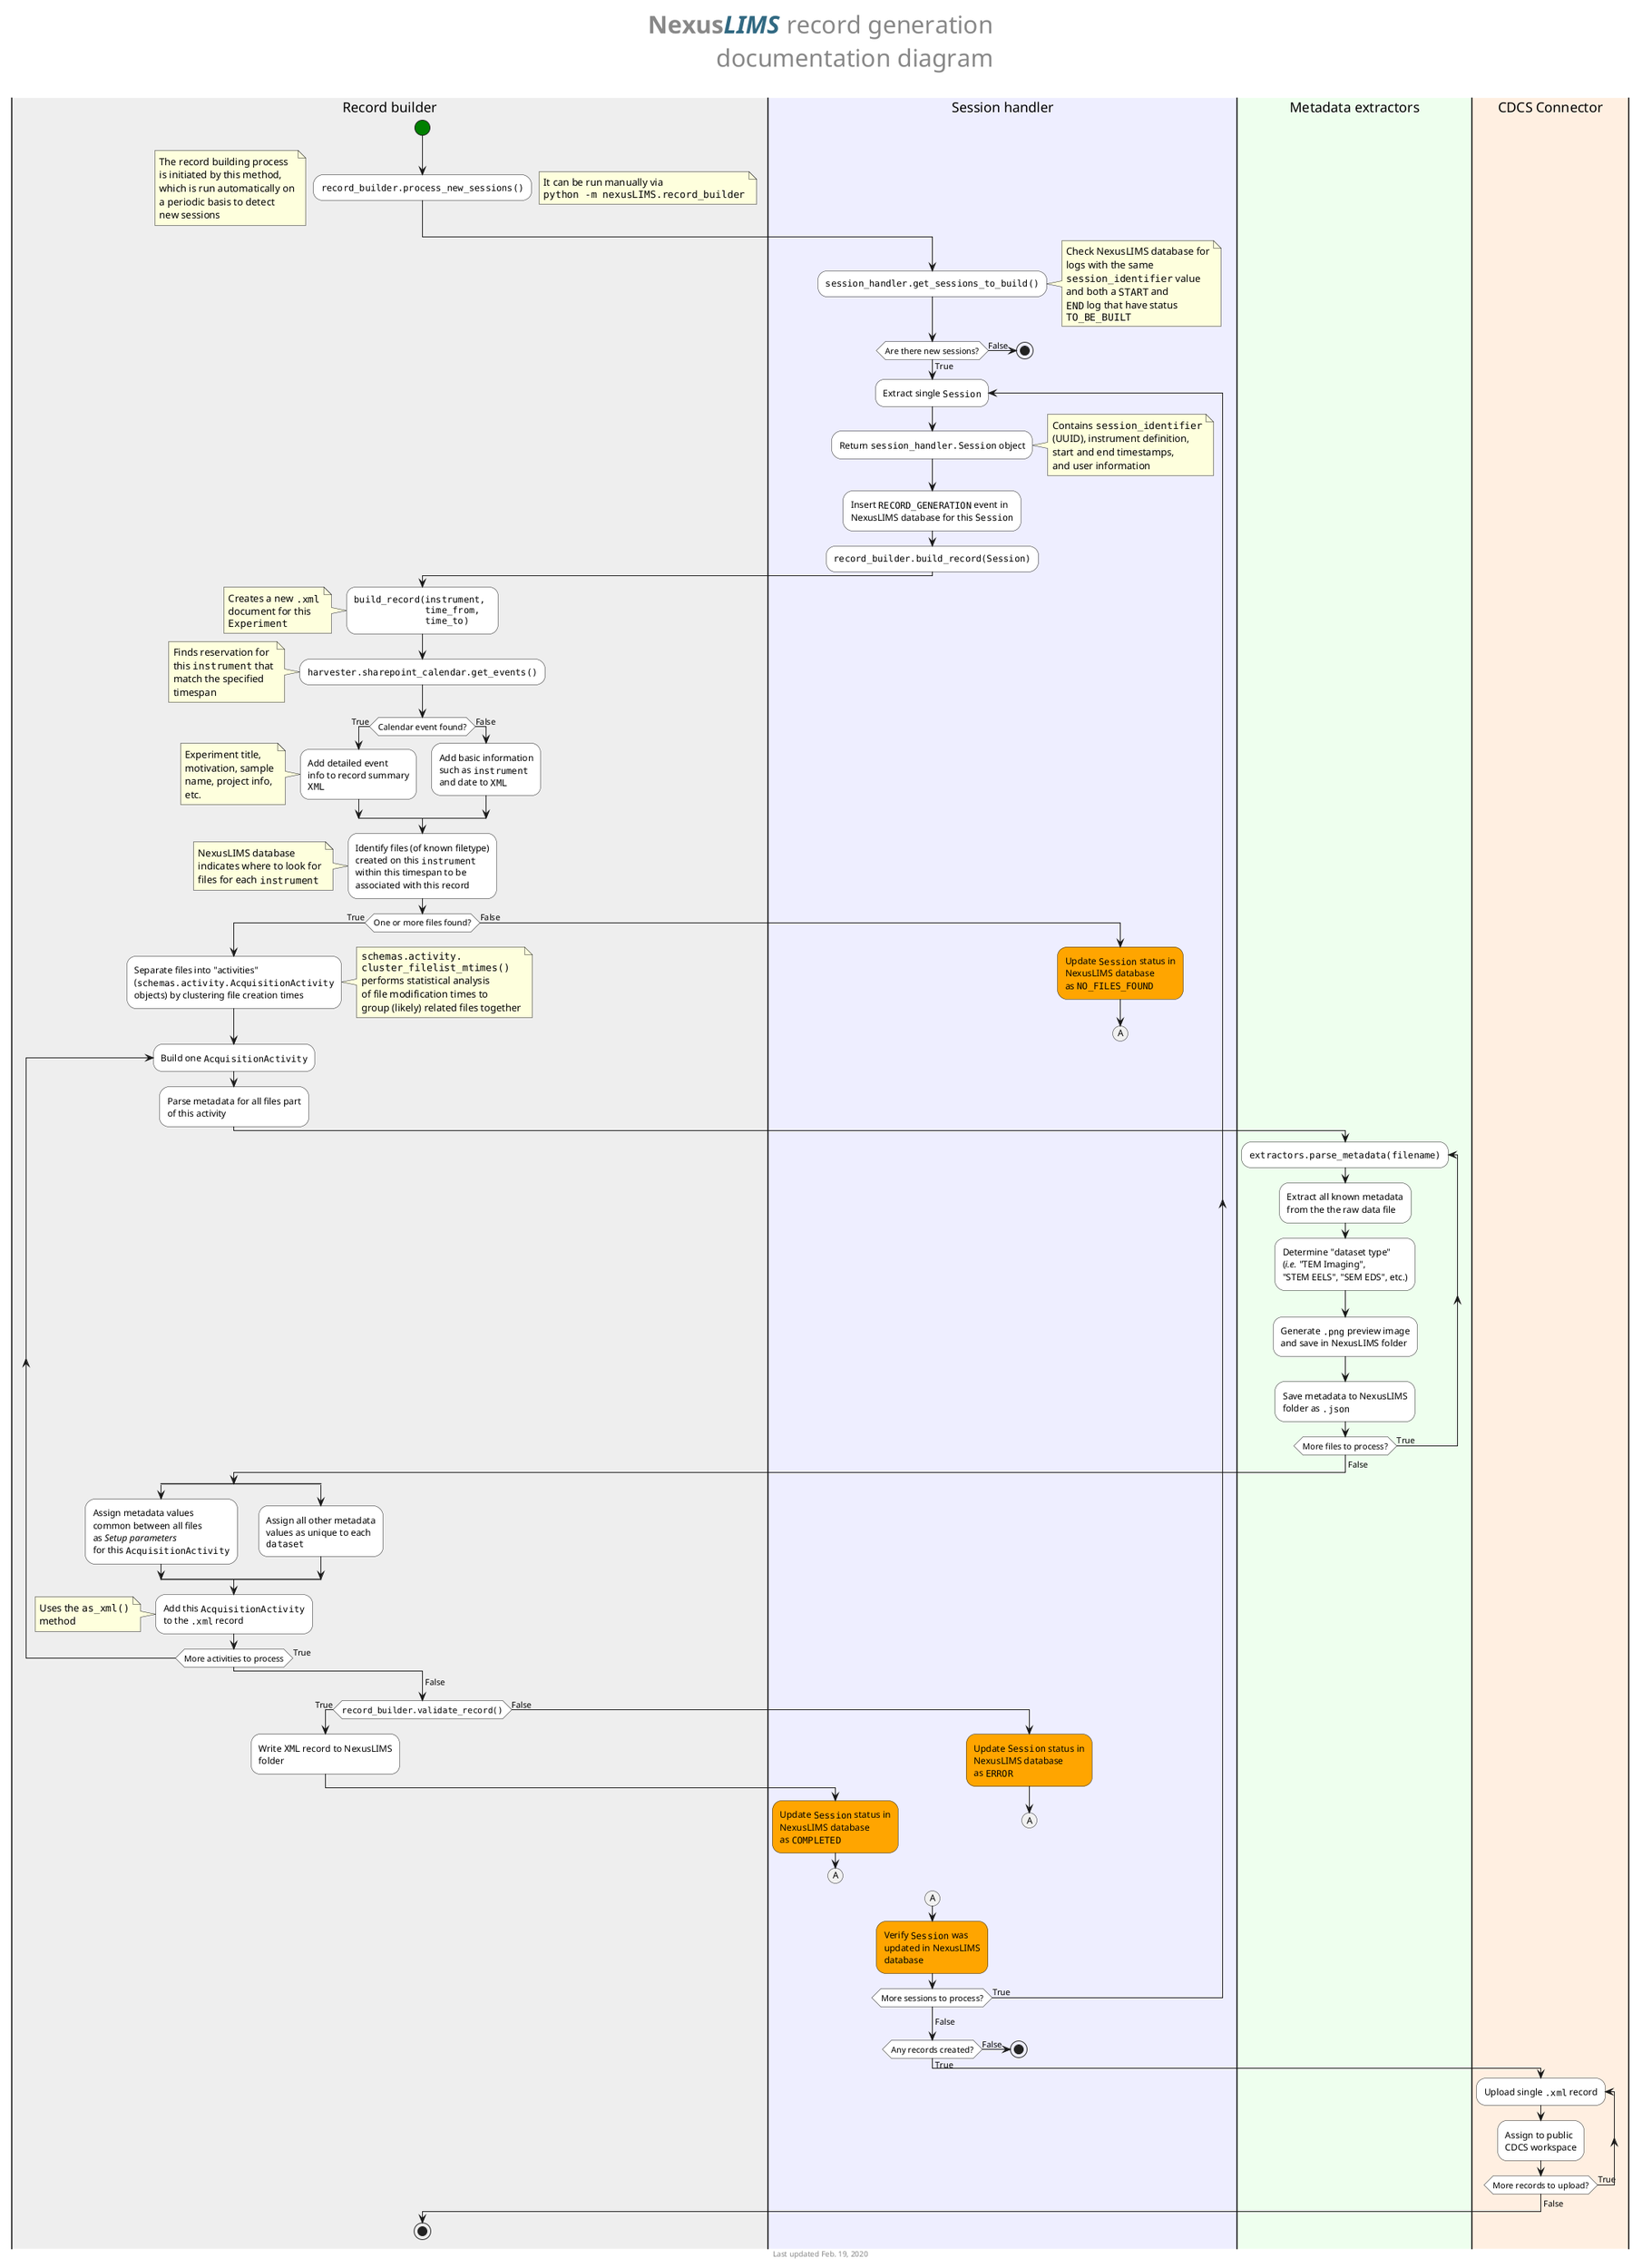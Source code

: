 @startuml
skinparam ConditionEndStyle hline
skinparam ActivityBackgroundColor #ffffff
skinparam ActivityStartColor green
skinparam ActivityEndColor red
skinparam linetype polyline
skinparam linetype ortho

center header
<font size=32><b>Nexus<font color=#316982><i>LIMS</i></b> record generation</font>
<font size=32>documentation diagram</font>


endheader


|#eee|Record builder|
start

:""record_builder.process_new_sessions()"";
note left
  The record building process
  is initiated by this method,
  which is run automatically on
  a periodic basis to detect
  new sessions
end note

note right
  It can be run manually via
  ""python -m nexusLIMS.record_builder""
end note

|#eeeeff|Session handler|

:""session_handler.get_sessions_to_build()"";
note right
  Check NexusLIMS database for
  logs with the same
  ""session_identifier"" value
  and both a ""START"" and
  ""END"" log that have status
  ""TO_BE_BUILT""
end note

if (Are there new sessions?) then (True)
  repeat :Extract single ""Session"";
    :Return ""session_handler.Session"" object;
    note right
      Contains ""session_identifier""
      (UUID), instrument definition,
      start and end timestamps,
      and user information
    end note
    :Insert ""RECORD_GENERATION"" event in
    NexusLIMS database for this ""Session"";
    :""record_builder.build_record(Session)"";
    |Record builder|
    :""build_record(instrument, ""
    ""             time_from, ""
    ""             time_to)"";
    note left
      Creates a new "".xml""
      document for this
      ""Experiment""
    end note
    :""harvester.sharepoint_calendar.get_events()"";
    note left
      Finds reservation for
      this ""instrument"" that
      match the specified
      timespan
    end note
    if (Calendar event found?) then (True)
      :Add detailed event
      info to record summary
      ""XML"";
      note left
        Experiment title,
        motivation, sample
        name, project info,
        etc.
      end note
    else (False)
      :Add basic information
      such as ""instrument""
      and date to ""XML"";
    endif
    :Identify files (of known filetype)
    created on this ""instrument""
    within this timespan to be
    associated with this record;
    note left
      NexusLIMS database
      indicates where to look for
      files for each ""instrument""
    end note
    if (One or more files found?) then (True)
      |Record builder|
      :Separate files into "activities"
      (""schemas.activity.AcquisitionActivity""
      objects) by clustering file creation times;
      note right
        ""schemas.activity.""
        ""cluster_filelist_mtimes()""
        performs statistical analysis
        of file modification times to
        group (likely) related files together
      end note
      repeat :Build one ""AcquisitionActivity"";
        :Parse metadata for all files part
        of this activity;
        |#eeffee|Metadata extractors|
        repeat :""extractors.parse_metadata(filename)"";
          :Extract all known metadata
          from the the raw data file;
          :Determine "dataset type"
          (<i>i.e.</i> "TEM Imaging",
          "STEM EELS", "SEM EDS", etc.);
          :Generate "".png"" preview image
          and save in NexusLIMS folder;
          :Save metadata to NexusLIMS
          folder as "".json"";
        repeat while (More files to process?) is (True)
        -> False;
        |Record builder|
        split
        :Assign metadata values
        common between all files
        as <i>Setup parameters</i>
        for this ""AcquisitionActivity"";
        split again
        :Assign all other metadata
        values as unique to each
        ""dataset"";
        ' note right
        '   test
        ' end note
        end split
        :Add this ""AcquisitionActivity""
        to the "".xml"" record;
        note left
          Uses the ""as_xml()""
          method
        end note
      repeat while (More activities to process) is (True)
    else (False)
      |Session handler|
      #Orange:Update ""Session"" status in
      NexusLIMS database
      as ""NO_FILES_FOUND"";
      (A)
      detach
    endif
    -> False;
    |Record builder|
    if (""record_builder.validate_record()"") then (True)
      |Record builder|
      :Write ""XML"" record to NexusLIMS
      folder;
      |Session handler|
      #Orange:Update ""Session"" status in
      NexusLIMS database
      as ""COMPLETED"";
      (A)
      detach
      |Record builder|
    else (False)
      |Session handler|
      #Orange:Update ""Session"" status in
      NexusLIMS database
      as ""ERROR"";
      (A)
      detach
      |Record builder|
    endif
    |Session handler|
    (A)
    #Orange:Verify ""Session"" was
    updated in NexusLIMS
    database;
  repeat while (More sessions to process?) is (True)
  |Session handler|
  -> False;
  if (Any records created?) then (False)
    stop
  else (True)
    |#ffefe1|CDCS Connector|
    repeat :Upload single "".xml"" record;
      :Assign to public
      CDCS workspace;
    repeat while (More records to upload?) is (True)
    -> False;
    |Record builder|
    stop
  endif
else (False)
  |Session handler|
  stop
endif


center footer
 Last updated Feb. 19, 2020
end footer
@enduml

